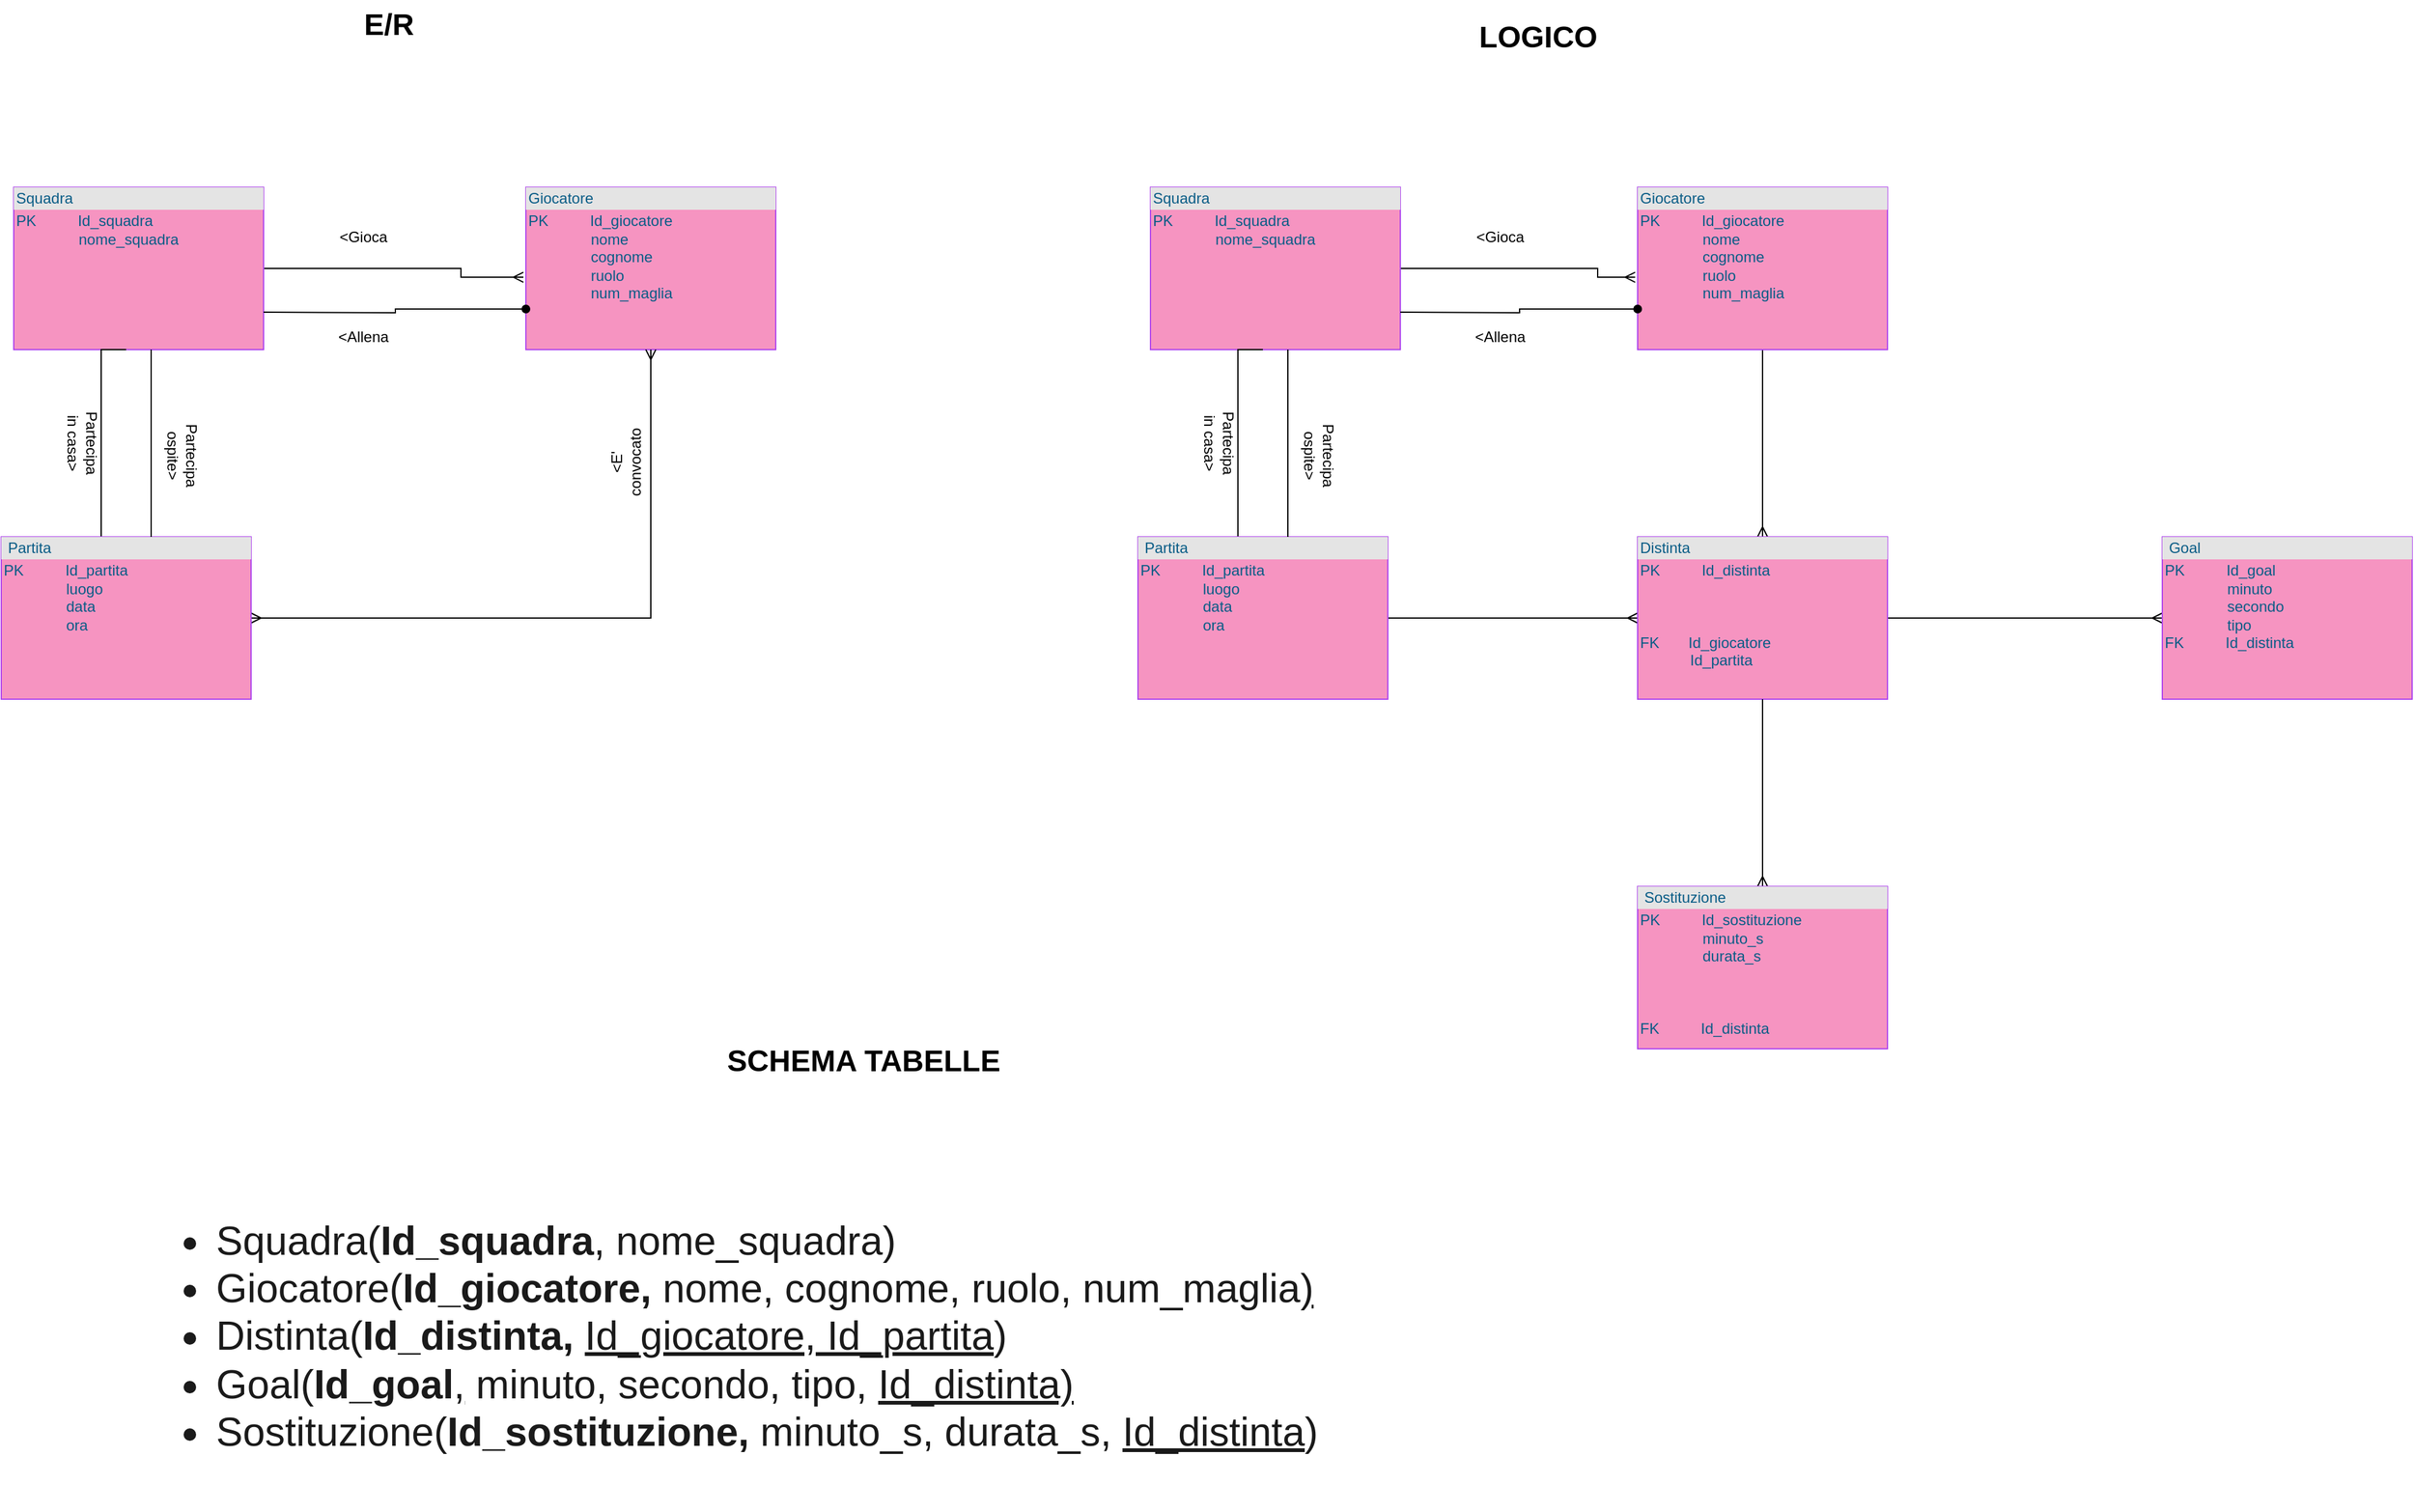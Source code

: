 <mxfile version="14.1.9" type="github">
  <diagram id="2bDOwqJw_sfWvVs7pa6u" name="Page-1">
    <mxGraphModel dx="1351" dy="796" grid="1" gridSize="10" guides="1" tooltips="1" connect="1" arrows="1" fold="1" page="1" pageScale="1" pageWidth="4681" pageHeight="3300" math="0" shadow="0">
      <root>
        <mxCell id="0" />
        <mxCell id="1" parent="0" />
        <mxCell id="QjxAjl98NqmLoPKGduCA-4" value="E/R" style="text;strokeColor=none;fillColor=none;html=1;fontSize=24;fontStyle=1;verticalAlign=middle;align=center;rounded=0;sketch=0;" vertex="1" parent="1">
          <mxGeometry x="370" y="120" width="100" height="40" as="geometry" />
        </mxCell>
        <mxCell id="QjxAjl98NqmLoPKGduCA-7" style="edgeStyle=orthogonalEdgeStyle;rounded=0;orthogonalLoop=1;jettySize=auto;html=1;entryX=-0.01;entryY=0.554;entryDx=0;entryDy=0;entryPerimeter=0;endArrow=ERmany;endFill=0;" edge="1" parent="1" source="QjxAjl98NqmLoPKGduCA-5" target="QjxAjl98NqmLoPKGduCA-6">
          <mxGeometry relative="1" as="geometry">
            <Array as="points">
              <mxPoint x="478" y="335" />
            </Array>
          </mxGeometry>
        </mxCell>
        <mxCell id="QjxAjl98NqmLoPKGduCA-5" value="&lt;div style=&quot;box-sizing: border-box ; width: 100% ; background: #e4e4e4 ; padding: 2px&quot;&gt;Squadra&amp;nbsp;&lt;/div&gt;&lt;table style=&quot;width: 100% ; font-size: 1em&quot; cellpadding=&quot;2&quot; cellspacing=&quot;0&quot;&gt;&lt;tbody&gt;&lt;tr&gt;&lt;td&gt;PK&amp;nbsp; &amp;nbsp; &amp;nbsp; &amp;nbsp; &amp;nbsp; Id_squadra&lt;br&gt;&amp;nbsp; &amp;nbsp; &amp;nbsp; &amp;nbsp; &amp;nbsp; &amp;nbsp; &amp;nbsp; &amp;nbsp;nome_squadra&lt;br&gt;&amp;nbsp; &amp;nbsp; &amp;nbsp; &amp;nbsp; &amp;nbsp; &amp;nbsp; &amp;nbsp; &amp;nbsp;&lt;br&gt;&amp;nbsp; &amp;nbsp; &amp;nbsp; &amp;nbsp; &amp;nbsp; &amp;nbsp; &amp;nbsp; &amp;nbsp;&lt;/td&gt;&lt;td&gt;&lt;br&gt;&lt;/td&gt;&lt;/tr&gt;&lt;tr&gt;&lt;td&gt;&lt;/td&gt;&lt;td&gt;&lt;br&gt;&lt;br&gt;&lt;br&gt;&lt;br&gt;&lt;br&gt;&lt;br&gt;&lt;/td&gt;&lt;/tr&gt;&lt;tr&gt;&lt;td&gt;&amp;nbsp;&lt;/td&gt;&lt;td&gt;&lt;br&gt;&lt;/td&gt;&lt;/tr&gt;&lt;/tbody&gt;&lt;/table&gt;" style="verticalAlign=top;align=left;overflow=fill;html=1;fillColor=#F694C1;strokeColor=#AF45ED;fontColor=#095C86;" vertex="1" parent="1">
          <mxGeometry x="120" y="270" width="200" height="130" as="geometry" />
        </mxCell>
        <mxCell id="QjxAjl98NqmLoPKGduCA-6" value="&lt;div style=&quot;box-sizing: border-box ; width: 100% ; background: #e4e4e4 ; padding: 2px&quot;&gt;Giocatore&lt;/div&gt;&lt;table style=&quot;width: 100% ; font-size: 1em&quot; cellpadding=&quot;2&quot; cellspacing=&quot;0&quot;&gt;&lt;tbody&gt;&lt;tr&gt;&lt;td&gt;PK&amp;nbsp; &amp;nbsp; &amp;nbsp; &amp;nbsp; &amp;nbsp; Id_giocatore&lt;br&gt;&amp;nbsp; &amp;nbsp; &amp;nbsp; &amp;nbsp; &amp;nbsp; &amp;nbsp; &amp;nbsp; &amp;nbsp;nome&lt;br&gt;&amp;nbsp; &amp;nbsp; &amp;nbsp; &amp;nbsp; &amp;nbsp; &amp;nbsp; &amp;nbsp; &amp;nbsp;cognome&lt;br&gt;&amp;nbsp; &amp;nbsp; &amp;nbsp; &amp;nbsp; &amp;nbsp; &amp;nbsp; &amp;nbsp; &amp;nbsp;ruolo&lt;br&gt;&amp;nbsp; &amp;nbsp; &amp;nbsp; &amp;nbsp; &amp;nbsp; &amp;nbsp; &amp;nbsp; &amp;nbsp;num_maglia&lt;br&gt;&amp;nbsp; &amp;nbsp; &amp;nbsp; &amp;nbsp; &amp;nbsp; &amp;nbsp; &amp;nbsp; &amp;nbsp;&lt;br&gt;&amp;nbsp; &amp;nbsp; &amp;nbsp; &amp;nbsp; &amp;nbsp; &amp;nbsp; &amp;nbsp; &amp;nbsp;&lt;br&gt;&amp;nbsp; &amp;nbsp; &amp;nbsp; &amp;nbsp; &amp;nbsp; &amp;nbsp; &amp;nbsp; &amp;nbsp;&lt;/td&gt;&lt;td&gt;&lt;br&gt;&lt;/td&gt;&lt;/tr&gt;&lt;tr&gt;&lt;td&gt;&lt;br&gt;&lt;/td&gt;&lt;td&gt;&lt;br&gt;&lt;br&gt;&lt;br&gt;&lt;br&gt;&lt;br&gt;&lt;br&gt;&lt;/td&gt;&lt;/tr&gt;&lt;tr&gt;&lt;td&gt;&amp;nbsp;&lt;/td&gt;&lt;td&gt;&lt;br&gt;&lt;/td&gt;&lt;/tr&gt;&lt;/tbody&gt;&lt;/table&gt;" style="verticalAlign=top;align=left;overflow=fill;html=1;fillColor=#F694C1;strokeColor=#AF45ED;fontColor=#095C86;" vertex="1" parent="1">
          <mxGeometry x="530" y="270" width="200" height="130" as="geometry" />
        </mxCell>
        <mxCell id="QjxAjl98NqmLoPKGduCA-13" style="edgeStyle=orthogonalEdgeStyle;rounded=0;orthogonalLoop=1;jettySize=auto;html=1;entryX=0.45;entryY=1;entryDx=0;entryDy=0;entryPerimeter=0;startArrow=none;startFill=0;endArrow=none;endFill=0;" edge="1" parent="1" source="QjxAjl98NqmLoPKGduCA-8" target="QjxAjl98NqmLoPKGduCA-5">
          <mxGeometry relative="1" as="geometry">
            <Array as="points">
              <mxPoint x="190" y="400" />
            </Array>
          </mxGeometry>
        </mxCell>
        <mxCell id="QjxAjl98NqmLoPKGduCA-17" style="edgeStyle=orthogonalEdgeStyle;rounded=0;orthogonalLoop=1;jettySize=auto;html=1;entryX=0.5;entryY=1;entryDx=0;entryDy=0;startArrow=ERmany;startFill=0;endArrow=ERmany;endFill=0;" edge="1" parent="1" source="QjxAjl98NqmLoPKGduCA-8" target="QjxAjl98NqmLoPKGduCA-6">
          <mxGeometry relative="1" as="geometry" />
        </mxCell>
        <mxCell id="QjxAjl98NqmLoPKGduCA-8" value="&lt;div style=&quot;box-sizing: border-box ; width: 100% ; background: #e4e4e4 ; padding: 2px&quot;&gt;&amp;nbsp;Partita&lt;/div&gt;&lt;table style=&quot;width: 100% ; font-size: 1em&quot; cellpadding=&quot;2&quot; cellspacing=&quot;0&quot;&gt;&lt;tbody&gt;&lt;tr&gt;&lt;td&gt;PK&amp;nbsp; &amp;nbsp; &amp;nbsp; &amp;nbsp; &amp;nbsp; Id_partita&lt;br&gt;&amp;nbsp; &amp;nbsp; &amp;nbsp; &amp;nbsp; &amp;nbsp; &amp;nbsp; &amp;nbsp; &amp;nbsp;luogo&lt;br&gt;&amp;nbsp; &amp;nbsp; &amp;nbsp; &amp;nbsp; &amp;nbsp; &amp;nbsp; &amp;nbsp; &amp;nbsp;data&lt;br&gt;&amp;nbsp; &amp;nbsp; &amp;nbsp; &amp;nbsp; &amp;nbsp; &amp;nbsp; &amp;nbsp; &amp;nbsp;ora&lt;br&gt;&amp;nbsp; &amp;nbsp; &amp;nbsp; &amp;nbsp; &amp;nbsp; &amp;nbsp; &amp;nbsp; &amp;nbsp;&lt;br&gt;&amp;nbsp; &amp;nbsp; &amp;nbsp; &amp;nbsp; &amp;nbsp; &amp;nbsp; &amp;nbsp; &amp;nbsp;&lt;/td&gt;&lt;td&gt;&lt;br&gt;&lt;/td&gt;&lt;/tr&gt;&lt;tr&gt;&lt;td&gt;&lt;/td&gt;&lt;td&gt;&lt;br&gt;&lt;br&gt;&lt;br&gt;&lt;br&gt;&lt;br&gt;&lt;br&gt;&lt;/td&gt;&lt;/tr&gt;&lt;tr&gt;&lt;td&gt;&amp;nbsp;&lt;/td&gt;&lt;td&gt;&lt;br&gt;&lt;/td&gt;&lt;/tr&gt;&lt;/tbody&gt;&lt;/table&gt;" style="verticalAlign=top;align=left;overflow=fill;html=1;fillColor=#F694C1;strokeColor=#AF45ED;fontColor=#095C86;" vertex="1" parent="1">
          <mxGeometry x="110" y="550" width="200" height="130" as="geometry" />
        </mxCell>
        <mxCell id="QjxAjl98NqmLoPKGduCA-9" value="&amp;lt;Gioca" style="text;html=1;strokeColor=none;fillColor=none;align=center;verticalAlign=middle;whiteSpace=wrap;rounded=0;" vertex="1" parent="1">
          <mxGeometry x="380" y="300" width="40" height="20" as="geometry" />
        </mxCell>
        <mxCell id="QjxAjl98NqmLoPKGduCA-10" value="&amp;lt;Allena" style="text;html=1;strokeColor=none;fillColor=none;align=center;verticalAlign=middle;whiteSpace=wrap;rounded=0;" vertex="1" parent="1">
          <mxGeometry x="380" y="380" width="40" height="20" as="geometry" />
        </mxCell>
        <mxCell id="QjxAjl98NqmLoPKGduCA-11" style="edgeStyle=orthogonalEdgeStyle;rounded=0;orthogonalLoop=1;jettySize=auto;html=1;endArrow=oval;endFill=1;startArrow=none;startFill=0;entryX=0;entryY=0.75;entryDx=0;entryDy=0;" edge="1" parent="1" target="QjxAjl98NqmLoPKGduCA-6">
          <mxGeometry relative="1" as="geometry">
            <mxPoint x="320" y="370" as="sourcePoint" />
            <mxPoint x="448" y="370" as="targetPoint" />
          </mxGeometry>
        </mxCell>
        <mxCell id="QjxAjl98NqmLoPKGduCA-14" style="edgeStyle=orthogonalEdgeStyle;rounded=0;orthogonalLoop=1;jettySize=auto;html=1;entryX=0.45;entryY=1;entryDx=0;entryDy=0;entryPerimeter=0;startArrow=none;startFill=0;endArrow=none;endFill=0;" edge="1" parent="1">
          <mxGeometry relative="1" as="geometry">
            <mxPoint x="230" y="550" as="sourcePoint" />
            <mxPoint x="230" y="400" as="targetPoint" />
          </mxGeometry>
        </mxCell>
        <mxCell id="QjxAjl98NqmLoPKGduCA-15" value="Partecipa ospite&amp;gt;" style="text;html=1;strokeColor=none;fillColor=none;align=center;verticalAlign=middle;whiteSpace=wrap;rounded=0;rotation=90;" vertex="1" parent="1">
          <mxGeometry x="230" y="470" width="50" height="30" as="geometry" />
        </mxCell>
        <mxCell id="QjxAjl98NqmLoPKGduCA-16" value="Partecipa in casa&amp;gt;" style="text;html=1;strokeColor=none;fillColor=none;align=center;verticalAlign=middle;whiteSpace=wrap;rounded=0;rotation=90;" vertex="1" parent="1">
          <mxGeometry x="150" y="460" width="50" height="30" as="geometry" />
        </mxCell>
        <mxCell id="QjxAjl98NqmLoPKGduCA-18" value="&amp;lt;E&#39; convocato" style="text;html=1;strokeColor=none;fillColor=none;align=center;verticalAlign=middle;whiteSpace=wrap;rounded=0;rotation=-90;" vertex="1" parent="1">
          <mxGeometry x="590" y="480" width="40" height="20" as="geometry" />
        </mxCell>
        <mxCell id="QjxAjl98NqmLoPKGduCA-19" value="LOGICO" style="text;strokeColor=none;fillColor=none;html=1;fontSize=24;fontStyle=1;verticalAlign=middle;align=center;rounded=0;sketch=0;" vertex="1" parent="1">
          <mxGeometry x="1290" y="130" width="100" height="40" as="geometry" />
        </mxCell>
        <mxCell id="QjxAjl98NqmLoPKGduCA-20" style="edgeStyle=orthogonalEdgeStyle;rounded=0;orthogonalLoop=1;jettySize=auto;html=1;entryX=-0.01;entryY=0.554;entryDx=0;entryDy=0;entryPerimeter=0;endArrow=ERmany;endFill=0;" edge="1" parent="1" source="QjxAjl98NqmLoPKGduCA-21" target="QjxAjl98NqmLoPKGduCA-22">
          <mxGeometry relative="1" as="geometry">
            <Array as="points">
              <mxPoint x="1388" y="335" />
            </Array>
          </mxGeometry>
        </mxCell>
        <mxCell id="QjxAjl98NqmLoPKGduCA-21" value="&lt;div style=&quot;box-sizing: border-box ; width: 100% ; background: #e4e4e4 ; padding: 2px&quot;&gt;Squadra&amp;nbsp;&lt;/div&gt;&lt;table style=&quot;width: 100% ; font-size: 1em&quot; cellpadding=&quot;2&quot; cellspacing=&quot;0&quot;&gt;&lt;tbody&gt;&lt;tr&gt;&lt;td&gt;PK&amp;nbsp; &amp;nbsp; &amp;nbsp; &amp;nbsp; &amp;nbsp; Id_squadra&lt;br&gt;&amp;nbsp; &amp;nbsp; &amp;nbsp; &amp;nbsp; &amp;nbsp; &amp;nbsp; &amp;nbsp; &amp;nbsp;nome_squadra&lt;br&gt;&amp;nbsp; &amp;nbsp; &amp;nbsp; &amp;nbsp; &amp;nbsp; &amp;nbsp; &amp;nbsp; &amp;nbsp;&lt;br&gt;&amp;nbsp; &amp;nbsp; &amp;nbsp; &amp;nbsp; &amp;nbsp; &amp;nbsp; &amp;nbsp; &amp;nbsp;&lt;/td&gt;&lt;td&gt;&lt;br&gt;&lt;/td&gt;&lt;/tr&gt;&lt;tr&gt;&lt;td&gt;&lt;/td&gt;&lt;td&gt;&lt;br&gt;&lt;br&gt;&lt;br&gt;&lt;br&gt;&lt;br&gt;&lt;br&gt;&lt;/td&gt;&lt;/tr&gt;&lt;tr&gt;&lt;td&gt;&amp;nbsp;&lt;/td&gt;&lt;td&gt;&lt;br&gt;&lt;/td&gt;&lt;/tr&gt;&lt;/tbody&gt;&lt;/table&gt;" style="verticalAlign=top;align=left;overflow=fill;html=1;fillColor=#F694C1;strokeColor=#AF45ED;fontColor=#095C86;" vertex="1" parent="1">
          <mxGeometry x="1030" y="270" width="200" height="130" as="geometry" />
        </mxCell>
        <mxCell id="QjxAjl98NqmLoPKGduCA-35" style="edgeStyle=orthogonalEdgeStyle;rounded=0;orthogonalLoop=1;jettySize=auto;html=1;entryX=0.5;entryY=0;entryDx=0;entryDy=0;startArrow=none;startFill=0;endArrow=ERmany;endFill=0;" edge="1" parent="1" source="QjxAjl98NqmLoPKGduCA-22" target="QjxAjl98NqmLoPKGduCA-33">
          <mxGeometry relative="1" as="geometry" />
        </mxCell>
        <mxCell id="QjxAjl98NqmLoPKGduCA-22" value="&lt;div style=&quot;box-sizing: border-box ; width: 100% ; background: #e4e4e4 ; padding: 2px&quot;&gt;Giocatore&lt;/div&gt;&lt;table style=&quot;width: 100% ; font-size: 1em&quot; cellpadding=&quot;2&quot; cellspacing=&quot;0&quot;&gt;&lt;tbody&gt;&lt;tr&gt;&lt;td&gt;PK&amp;nbsp; &amp;nbsp; &amp;nbsp; &amp;nbsp; &amp;nbsp; Id_giocatore&lt;br&gt;&amp;nbsp; &amp;nbsp; &amp;nbsp; &amp;nbsp; &amp;nbsp; &amp;nbsp; &amp;nbsp; &amp;nbsp;nome&lt;br&gt;&amp;nbsp; &amp;nbsp; &amp;nbsp; &amp;nbsp; &amp;nbsp; &amp;nbsp; &amp;nbsp; &amp;nbsp;cognome&lt;br&gt;&amp;nbsp; &amp;nbsp; &amp;nbsp; &amp;nbsp; &amp;nbsp; &amp;nbsp; &amp;nbsp; &amp;nbsp;ruolo&lt;br&gt;&amp;nbsp; &amp;nbsp; &amp;nbsp; &amp;nbsp; &amp;nbsp; &amp;nbsp; &amp;nbsp; &amp;nbsp;num_maglia&lt;br&gt;&amp;nbsp; &amp;nbsp; &amp;nbsp; &amp;nbsp; &amp;nbsp; &amp;nbsp; &amp;nbsp; &amp;nbsp;&lt;br&gt;&amp;nbsp; &amp;nbsp; &amp;nbsp; &amp;nbsp; &amp;nbsp; &amp;nbsp; &amp;nbsp; &amp;nbsp;&lt;br&gt;&amp;nbsp; &amp;nbsp; &amp;nbsp; &amp;nbsp; &amp;nbsp; &amp;nbsp; &amp;nbsp; &amp;nbsp;&lt;/td&gt;&lt;td&gt;&lt;br&gt;&lt;/td&gt;&lt;/tr&gt;&lt;tr&gt;&lt;td&gt;&lt;br&gt;&lt;/td&gt;&lt;td&gt;&lt;br&gt;&lt;br&gt;&lt;br&gt;&lt;br&gt;&lt;br&gt;&lt;br&gt;&lt;/td&gt;&lt;/tr&gt;&lt;tr&gt;&lt;td&gt;&amp;nbsp;&lt;/td&gt;&lt;td&gt;&lt;br&gt;&lt;/td&gt;&lt;/tr&gt;&lt;/tbody&gt;&lt;/table&gt;" style="verticalAlign=top;align=left;overflow=fill;html=1;fillColor=#F694C1;strokeColor=#AF45ED;fontColor=#095C86;" vertex="1" parent="1">
          <mxGeometry x="1420" y="270" width="200" height="130" as="geometry" />
        </mxCell>
        <mxCell id="QjxAjl98NqmLoPKGduCA-23" style="edgeStyle=orthogonalEdgeStyle;rounded=0;orthogonalLoop=1;jettySize=auto;html=1;entryX=0.45;entryY=1;entryDx=0;entryDy=0;entryPerimeter=0;startArrow=none;startFill=0;endArrow=none;endFill=0;" edge="1" parent="1" source="QjxAjl98NqmLoPKGduCA-25" target="QjxAjl98NqmLoPKGduCA-21">
          <mxGeometry relative="1" as="geometry">
            <Array as="points">
              <mxPoint x="1100" y="400" />
            </Array>
          </mxGeometry>
        </mxCell>
        <mxCell id="QjxAjl98NqmLoPKGduCA-34" style="edgeStyle=orthogonalEdgeStyle;rounded=0;orthogonalLoop=1;jettySize=auto;html=1;entryX=0;entryY=0.5;entryDx=0;entryDy=0;startArrow=none;startFill=0;endArrow=ERmany;endFill=0;" edge="1" parent="1" source="QjxAjl98NqmLoPKGduCA-25" target="QjxAjl98NqmLoPKGduCA-33">
          <mxGeometry relative="1" as="geometry" />
        </mxCell>
        <mxCell id="QjxAjl98NqmLoPKGduCA-25" value="&lt;div style=&quot;box-sizing: border-box ; width: 100% ; background: #e4e4e4 ; padding: 2px&quot;&gt;&amp;nbsp;Partita&lt;/div&gt;&lt;table style=&quot;width: 100% ; font-size: 1em&quot; cellpadding=&quot;2&quot; cellspacing=&quot;0&quot;&gt;&lt;tbody&gt;&lt;tr&gt;&lt;td&gt;PK&amp;nbsp; &amp;nbsp; &amp;nbsp; &amp;nbsp; &amp;nbsp; Id_partita&lt;br&gt;&amp;nbsp; &amp;nbsp; &amp;nbsp; &amp;nbsp; &amp;nbsp; &amp;nbsp; &amp;nbsp; &amp;nbsp;luogo&lt;br&gt;&amp;nbsp; &amp;nbsp; &amp;nbsp; &amp;nbsp; &amp;nbsp; &amp;nbsp; &amp;nbsp; &amp;nbsp;data&lt;br&gt;&amp;nbsp; &amp;nbsp; &amp;nbsp; &amp;nbsp; &amp;nbsp; &amp;nbsp; &amp;nbsp; &amp;nbsp;ora&lt;br&gt;&amp;nbsp; &amp;nbsp; &amp;nbsp; &amp;nbsp; &amp;nbsp; &amp;nbsp; &amp;nbsp; &amp;nbsp;&lt;br&gt;&amp;nbsp; &amp;nbsp; &amp;nbsp; &amp;nbsp; &amp;nbsp; &amp;nbsp; &amp;nbsp; &amp;nbsp;&lt;/td&gt;&lt;td&gt;&lt;br&gt;&lt;/td&gt;&lt;/tr&gt;&lt;tr&gt;&lt;td&gt;&lt;/td&gt;&lt;td&gt;&lt;br&gt;&lt;br&gt;&lt;br&gt;&lt;br&gt;&lt;br&gt;&lt;br&gt;&lt;/td&gt;&lt;/tr&gt;&lt;tr&gt;&lt;td&gt;&amp;nbsp;&lt;/td&gt;&lt;td&gt;&lt;br&gt;&lt;/td&gt;&lt;/tr&gt;&lt;/tbody&gt;&lt;/table&gt;" style="verticalAlign=top;align=left;overflow=fill;html=1;fillColor=#F694C1;strokeColor=#AF45ED;fontColor=#095C86;" vertex="1" parent="1">
          <mxGeometry x="1020" y="550" width="200" height="130" as="geometry" />
        </mxCell>
        <mxCell id="QjxAjl98NqmLoPKGduCA-26" value="&amp;lt;Gioca" style="text;html=1;strokeColor=none;fillColor=none;align=center;verticalAlign=middle;whiteSpace=wrap;rounded=0;" vertex="1" parent="1">
          <mxGeometry x="1290" y="300" width="40" height="20" as="geometry" />
        </mxCell>
        <mxCell id="QjxAjl98NqmLoPKGduCA-27" value="&amp;lt;Allena" style="text;html=1;strokeColor=none;fillColor=none;align=center;verticalAlign=middle;whiteSpace=wrap;rounded=0;" vertex="1" parent="1">
          <mxGeometry x="1290" y="380" width="40" height="20" as="geometry" />
        </mxCell>
        <mxCell id="QjxAjl98NqmLoPKGduCA-28" style="edgeStyle=orthogonalEdgeStyle;rounded=0;orthogonalLoop=1;jettySize=auto;html=1;endArrow=oval;endFill=1;startArrow=none;startFill=0;entryX=0;entryY=0.75;entryDx=0;entryDy=0;" edge="1" parent="1" target="QjxAjl98NqmLoPKGduCA-22">
          <mxGeometry relative="1" as="geometry">
            <mxPoint x="1230" y="370" as="sourcePoint" />
            <mxPoint x="1358" y="370" as="targetPoint" />
          </mxGeometry>
        </mxCell>
        <mxCell id="QjxAjl98NqmLoPKGduCA-29" style="edgeStyle=orthogonalEdgeStyle;rounded=0;orthogonalLoop=1;jettySize=auto;html=1;entryX=0.45;entryY=1;entryDx=0;entryDy=0;entryPerimeter=0;startArrow=none;startFill=0;endArrow=none;endFill=0;" edge="1" parent="1">
          <mxGeometry relative="1" as="geometry">
            <mxPoint x="1140" y="550" as="sourcePoint" />
            <mxPoint x="1140" y="400" as="targetPoint" />
          </mxGeometry>
        </mxCell>
        <mxCell id="QjxAjl98NqmLoPKGduCA-30" value="Partecipa ospite&amp;gt;" style="text;html=1;strokeColor=none;fillColor=none;align=center;verticalAlign=middle;whiteSpace=wrap;rounded=0;rotation=90;" vertex="1" parent="1">
          <mxGeometry x="1140" y="470" width="50" height="30" as="geometry" />
        </mxCell>
        <mxCell id="QjxAjl98NqmLoPKGduCA-31" value="Partecipa in casa&amp;gt;" style="text;html=1;strokeColor=none;fillColor=none;align=center;verticalAlign=middle;whiteSpace=wrap;rounded=0;rotation=90;" vertex="1" parent="1">
          <mxGeometry x="1060" y="460" width="50" height="30" as="geometry" />
        </mxCell>
        <mxCell id="QjxAjl98NqmLoPKGduCA-37" style="edgeStyle=orthogonalEdgeStyle;rounded=0;orthogonalLoop=1;jettySize=auto;html=1;startArrow=none;startFill=0;endArrow=ERmany;endFill=0;" edge="1" parent="1" source="QjxAjl98NqmLoPKGduCA-33" target="QjxAjl98NqmLoPKGduCA-36">
          <mxGeometry relative="1" as="geometry" />
        </mxCell>
        <mxCell id="QjxAjl98NqmLoPKGduCA-33" value="&lt;div style=&quot;box-sizing: border-box ; width: 100% ; background: #e4e4e4 ; padding: 2px&quot;&gt;Distinta&lt;/div&gt;&lt;table style=&quot;width: 100% ; font-size: 1em&quot; cellpadding=&quot;2&quot; cellspacing=&quot;0&quot;&gt;&lt;tbody&gt;&lt;tr&gt;&lt;td&gt;PK&amp;nbsp; &amp;nbsp; &amp;nbsp; &amp;nbsp; &amp;nbsp; Id_distinta&lt;br&gt;&amp;nbsp; &amp;nbsp; &amp;nbsp; &amp;nbsp; &amp;nbsp; &amp;nbsp; &amp;nbsp; &amp;nbsp;&lt;br&gt;&amp;nbsp; &amp;nbsp; &amp;nbsp; &amp;nbsp; &amp;nbsp; &amp;nbsp; &amp;nbsp; &amp;nbsp;&lt;br&gt;&amp;nbsp; &amp;nbsp; &amp;nbsp; &amp;nbsp; &amp;nbsp; &amp;nbsp; &amp;nbsp; &amp;nbsp;&lt;br&gt;FK&amp;nbsp; &amp;nbsp; &amp;nbsp; &amp;nbsp;Id_giocatore&lt;br&gt;&amp;nbsp; &amp;nbsp; &amp;nbsp; &amp;nbsp; &amp;nbsp; &amp;nbsp; Id_partita&amp;nbsp; &amp;nbsp; &amp;nbsp; &amp;nbsp;&amp;nbsp;&lt;br&gt;&amp;nbsp; &amp;nbsp; &amp;nbsp; &amp;nbsp; &amp;nbsp; &amp;nbsp; &amp;nbsp; &amp;nbsp;&lt;/td&gt;&lt;td&gt;&lt;br&gt;&lt;/td&gt;&lt;/tr&gt;&lt;tr&gt;&lt;td&gt;&lt;br&gt;&lt;/td&gt;&lt;td&gt;&lt;br&gt;&lt;br&gt;&lt;br&gt;&lt;br&gt;&lt;br&gt;&lt;br&gt;&lt;/td&gt;&lt;/tr&gt;&lt;tr&gt;&lt;td&gt;&amp;nbsp;&lt;/td&gt;&lt;td&gt;&lt;br&gt;&lt;/td&gt;&lt;/tr&gt;&lt;/tbody&gt;&lt;/table&gt;" style="verticalAlign=top;align=left;overflow=fill;html=1;fillColor=#F694C1;strokeColor=#AF45ED;fontColor=#095C86;" vertex="1" parent="1">
          <mxGeometry x="1420" y="550" width="200" height="130" as="geometry" />
        </mxCell>
        <mxCell id="QjxAjl98NqmLoPKGduCA-36" value="&lt;div style=&quot;box-sizing: border-box ; width: 100% ; background: #e4e4e4 ; padding: 2px&quot;&gt;&amp;nbsp;Goal&lt;/div&gt;&lt;table style=&quot;width: 100% ; font-size: 1em&quot; cellpadding=&quot;2&quot; cellspacing=&quot;0&quot;&gt;&lt;tbody&gt;&lt;tr&gt;&lt;td&gt;PK&amp;nbsp; &amp;nbsp; &amp;nbsp; &amp;nbsp; &amp;nbsp; Id_goal&lt;br&gt;&amp;nbsp; &amp;nbsp; &amp;nbsp; &amp;nbsp; &amp;nbsp; &amp;nbsp; &amp;nbsp; &amp;nbsp;minuto&lt;br&gt;&amp;nbsp; &amp;nbsp; &amp;nbsp; &amp;nbsp; &amp;nbsp; &amp;nbsp; &amp;nbsp; &amp;nbsp;secondo&lt;br&gt;&amp;nbsp; &amp;nbsp; &amp;nbsp; &amp;nbsp; &amp;nbsp; &amp;nbsp; &amp;nbsp; &amp;nbsp;tipo&lt;br&gt;FK&amp;nbsp; &amp;nbsp; &amp;nbsp; &amp;nbsp; &amp;nbsp; Id_distinta&lt;br&gt;&amp;nbsp; &amp;nbsp; &amp;nbsp; &amp;nbsp; &amp;nbsp; &amp;nbsp; &amp;nbsp; &amp;nbsp;&lt;br&gt;&amp;nbsp; &amp;nbsp; &amp;nbsp; &amp;nbsp; &amp;nbsp; &amp;nbsp; &amp;nbsp; &amp;nbsp;&lt;/td&gt;&lt;td&gt;&lt;br&gt;&lt;/td&gt;&lt;/tr&gt;&lt;tr&gt;&lt;td&gt;&lt;/td&gt;&lt;td&gt;&lt;br&gt;&lt;br&gt;&lt;br&gt;&lt;br&gt;&lt;br&gt;&lt;br&gt;&lt;/td&gt;&lt;/tr&gt;&lt;tr&gt;&lt;td&gt;&amp;nbsp;&lt;/td&gt;&lt;td&gt;&lt;br&gt;&lt;/td&gt;&lt;/tr&gt;&lt;/tbody&gt;&lt;/table&gt;" style="verticalAlign=top;align=left;overflow=fill;html=1;fillColor=#F694C1;strokeColor=#AF45ED;fontColor=#095C86;" vertex="1" parent="1">
          <mxGeometry x="1840" y="550" width="200" height="130" as="geometry" />
        </mxCell>
        <mxCell id="QjxAjl98NqmLoPKGduCA-39" style="edgeStyle=orthogonalEdgeStyle;rounded=0;orthogonalLoop=1;jettySize=auto;html=1;entryX=0.5;entryY=1;entryDx=0;entryDy=0;startArrow=ERmany;startFill=0;endArrow=none;endFill=0;" edge="1" parent="1" source="QjxAjl98NqmLoPKGduCA-38" target="QjxAjl98NqmLoPKGduCA-33">
          <mxGeometry relative="1" as="geometry" />
        </mxCell>
        <mxCell id="QjxAjl98NqmLoPKGduCA-38" value="&lt;div style=&quot;box-sizing: border-box ; width: 100% ; background: #e4e4e4 ; padding: 2px&quot;&gt;&amp;nbsp;Sostituzione&lt;/div&gt;&lt;table style=&quot;width: 100% ; font-size: 1em&quot; cellpadding=&quot;2&quot; cellspacing=&quot;0&quot;&gt;&lt;tbody&gt;&lt;tr&gt;&lt;td&gt;PK&amp;nbsp; &amp;nbsp; &amp;nbsp; &amp;nbsp; &amp;nbsp; Id_sostituzione&lt;br&gt;&amp;nbsp; &amp;nbsp; &amp;nbsp; &amp;nbsp; &amp;nbsp; &amp;nbsp; &amp;nbsp; &amp;nbsp;minuto_s&lt;br&gt;&amp;nbsp; &amp;nbsp; &amp;nbsp; &amp;nbsp; &amp;nbsp; &amp;nbsp; &amp;nbsp; &amp;nbsp;durata_s&lt;br&gt;&amp;nbsp; &amp;nbsp; &amp;nbsp; &amp;nbsp; &amp;nbsp; &amp;nbsp; &amp;nbsp; &amp;nbsp;&lt;br&gt;&amp;nbsp; &amp;nbsp; &amp;nbsp; &amp;nbsp; &amp;nbsp; &amp;nbsp; &amp;nbsp; &amp;nbsp;&lt;br&gt;&amp;nbsp; &amp;nbsp; &amp;nbsp; &amp;nbsp; &amp;nbsp; &amp;nbsp; &amp;nbsp; &amp;nbsp;&lt;br&gt;FK&amp;nbsp; &amp;nbsp; &amp;nbsp; &amp;nbsp; &amp;nbsp; Id_distinta&lt;br&gt;&amp;nbsp; &amp;nbsp; &amp;nbsp; &amp;nbsp; &amp;nbsp; &amp;nbsp; &amp;nbsp; &amp;nbsp;&lt;br&gt;&amp;nbsp; &amp;nbsp; &amp;nbsp; &amp;nbsp; &amp;nbsp; &amp;nbsp; &amp;nbsp; &amp;nbsp;&lt;/td&gt;&lt;td&gt;&lt;br&gt;&lt;/td&gt;&lt;/tr&gt;&lt;tr&gt;&lt;td&gt;&lt;/td&gt;&lt;td&gt;&lt;br&gt;&lt;br&gt;&lt;br&gt;&lt;br&gt;&lt;br&gt;&lt;br&gt;&lt;/td&gt;&lt;/tr&gt;&lt;tr&gt;&lt;td&gt;&amp;nbsp;&lt;/td&gt;&lt;td&gt;&lt;br&gt;&lt;/td&gt;&lt;/tr&gt;&lt;/tbody&gt;&lt;/table&gt;" style="verticalAlign=top;align=left;overflow=fill;html=1;fillColor=#F694C1;strokeColor=#AF45ED;fontColor=#095C86;" vertex="1" parent="1">
          <mxGeometry x="1420" y="830" width="200" height="130" as="geometry" />
        </mxCell>
        <mxCell id="QjxAjl98NqmLoPKGduCA-40" value="SCHEMA TABELLE" style="text;strokeColor=none;fillColor=none;html=1;fontSize=24;fontStyle=1;verticalAlign=middle;align=center;rounded=0;sketch=0;" vertex="1" parent="1">
          <mxGeometry x="750" y="950" width="100" height="40" as="geometry" />
        </mxCell>
        <mxCell id="QjxAjl98NqmLoPKGduCA-41" value="&lt;ul style=&quot;font-size: 32px&quot;&gt;&lt;li style=&quot;font-size: 32px&quot;&gt;Squadra(&lt;b&gt;Id_squadra&lt;/b&gt;&lt;u&gt;,&lt;/u&gt;&amp;nbsp;nome_squadra)&lt;/li&gt;&lt;li style=&quot;font-size: 32px&quot;&gt;Giocatore(&lt;b&gt;Id_giocatore, &lt;/b&gt;nome, cognome, ruolo, num_maglia&lt;u&gt;)&lt;/u&gt;&lt;/li&gt;&lt;li style=&quot;font-size: 32px&quot;&gt;Distinta(&lt;b&gt;Id_distinta,&lt;/b&gt;&amp;nbsp;&lt;u&gt;Id_giocatore, Id_partita&lt;/u&gt;)&lt;/li&gt;&lt;li style=&quot;font-size: 32px&quot;&gt;Goal(&lt;b&gt;Id_goal&lt;/b&gt;&lt;u&gt;,&lt;/u&gt;&amp;nbsp;minuto, secondo, tipo, &lt;u&gt;Id_distinta)&lt;/u&gt;&lt;/li&gt;&lt;li style=&quot;font-size: 32px&quot;&gt;Sostituzione(&lt;b&gt;Id_sostituzione, &lt;/b&gt;minuto_s, durata_s, &lt;u&gt;Id_distinta&lt;/u&gt;)&lt;/li&gt;&lt;/ul&gt;" style="text;strokeColor=none;fillColor=none;html=1;whiteSpace=wrap;verticalAlign=middle;overflow=hidden;rounded=0;sketch=0;fontColor=#1A1A1A;fontSize=32;" vertex="1" parent="1">
          <mxGeometry x="240" y="1050" width="1320" height="280" as="geometry" />
        </mxCell>
      </root>
    </mxGraphModel>
  </diagram>
</mxfile>
